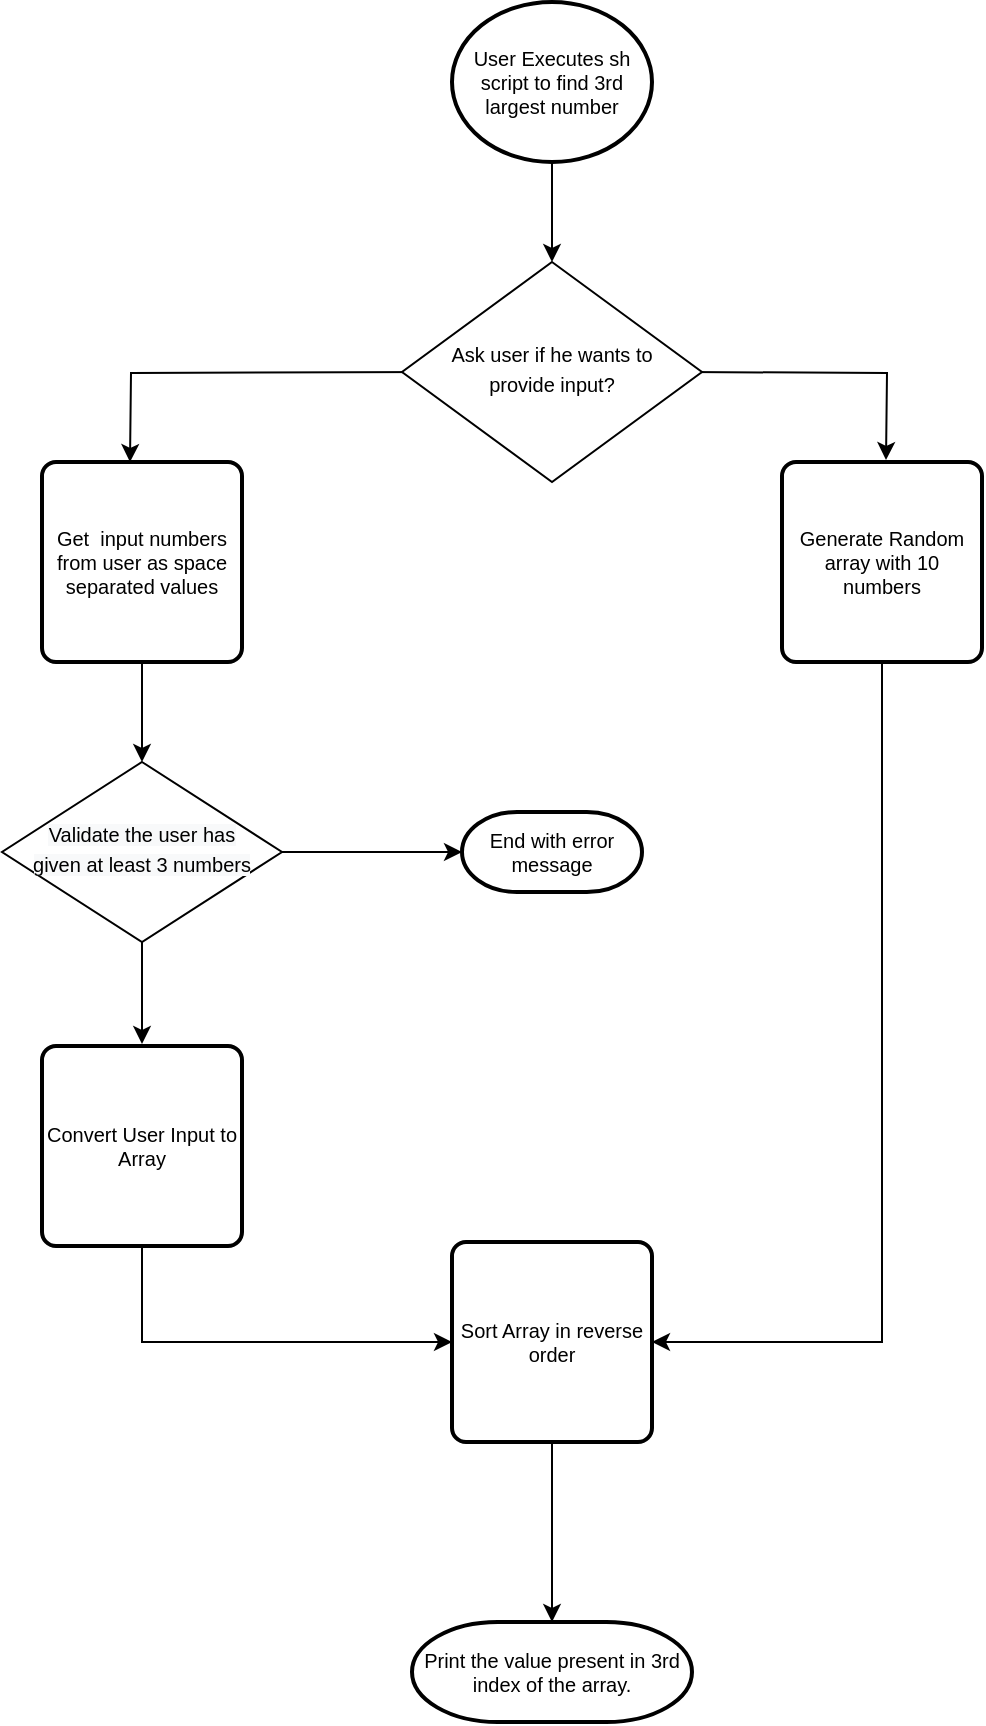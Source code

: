 <mxfile version="20.0.4" type="github">
  <diagram id="C5RBs43oDa-KdzZeNtuy" name="Page-1">
    <mxGraphModel dx="868" dy="1651" grid="1" gridSize="10" guides="1" tooltips="1" connect="1" arrows="1" fold="1" page="1" pageScale="1" pageWidth="827" pageHeight="1169" math="0" shadow="0">
      <root>
        <mxCell id="WIyWlLk6GJQsqaUBKTNV-0" />
        <mxCell id="WIyWlLk6GJQsqaUBKTNV-1" parent="WIyWlLk6GJQsqaUBKTNV-0" />
        <mxCell id="qejNur6glTRzANEfAkk7-28" style="edgeStyle=orthogonalEdgeStyle;rounded=0;orthogonalLoop=1;jettySize=auto;html=1;entryX=0.59;entryY=-0.01;entryDx=0;entryDy=0;entryPerimeter=0;fontSize=10;" edge="1" parent="WIyWlLk6GJQsqaUBKTNV-1">
          <mxGeometry relative="1" as="geometry">
            <mxPoint x="503" y="185" as="sourcePoint" />
            <mxPoint x="602" y="229" as="targetPoint" />
          </mxGeometry>
        </mxCell>
        <mxCell id="qejNur6glTRzANEfAkk7-29" style="edgeStyle=orthogonalEdgeStyle;rounded=0;orthogonalLoop=1;jettySize=auto;html=1;entryX=0.25;entryY=0;entryDx=0;entryDy=0;fontSize=10;" edge="1" parent="WIyWlLk6GJQsqaUBKTNV-1">
          <mxGeometry relative="1" as="geometry">
            <mxPoint x="379" y="185" as="sourcePoint" />
            <mxPoint x="224" y="230" as="targetPoint" />
          </mxGeometry>
        </mxCell>
        <mxCell id="WIyWlLk6GJQsqaUBKTNV-6" value="&lt;font style=&quot;font-size: 10px;&quot;&gt;Ask user if he wants to&lt;br&gt;provide input?&lt;/font&gt;" style="rhombus;whiteSpace=wrap;html=1;shadow=0;fontFamily=Helvetica;fontSize=12;align=center;strokeWidth=1;spacing=6;spacingTop=-4;" parent="WIyWlLk6GJQsqaUBKTNV-1" vertex="1">
          <mxGeometry x="360" y="130" width="150" height="110" as="geometry" />
        </mxCell>
        <mxCell id="qejNur6glTRzANEfAkk7-30" style="edgeStyle=orthogonalEdgeStyle;rounded=0;orthogonalLoop=1;jettySize=auto;html=1;entryX=0;entryY=0.5;entryDx=0;entryDy=0;entryPerimeter=0;fontSize=10;" edge="1" parent="WIyWlLk6GJQsqaUBKTNV-1" source="qejNur6glTRzANEfAkk7-9" target="qejNur6glTRzANEfAkk7-10">
          <mxGeometry relative="1" as="geometry" />
        </mxCell>
        <mxCell id="qejNur6glTRzANEfAkk7-32" style="edgeStyle=orthogonalEdgeStyle;rounded=0;orthogonalLoop=1;jettySize=auto;html=1;entryX=0.5;entryY=-0.1;entryDx=0;entryDy=0;entryPerimeter=0;fontSize=10;exitX=0.5;exitY=1;exitDx=0;exitDy=0;" edge="1" parent="WIyWlLk6GJQsqaUBKTNV-1" source="qejNur6glTRzANEfAkk7-9">
          <mxGeometry relative="1" as="geometry">
            <mxPoint x="230" y="479" as="sourcePoint" />
            <mxPoint x="230" y="521" as="targetPoint" />
          </mxGeometry>
        </mxCell>
        <mxCell id="qejNur6glTRzANEfAkk7-9" value="&lt;span style=&quot;color: rgb(0, 0, 0); font-family: Helvetica; font-size: 10px; font-style: normal; font-variant-ligatures: normal; font-variant-caps: normal; font-weight: 400; letter-spacing: normal; orphans: 2; text-align: center; text-indent: 0px; text-transform: none; widows: 2; word-spacing: 0px; -webkit-text-stroke-width: 0px; background-color: rgb(248, 249, 250); text-decoration-thickness: initial; text-decoration-style: initial; text-decoration-color: initial; float: none; display: inline !important;&quot;&gt;Validate the user has &lt;br&gt;given at least 3 numbers&lt;/span&gt;" style="rhombus;whiteSpace=wrap;html=1;shadow=0;fontFamily=Helvetica;fontSize=12;align=center;strokeWidth=1;spacing=6;spacingTop=-4;" vertex="1" parent="WIyWlLk6GJQsqaUBKTNV-1">
          <mxGeometry x="160" y="380" width="140" height="90" as="geometry" />
        </mxCell>
        <mxCell id="qejNur6glTRzANEfAkk7-10" value="End with error message" style="strokeWidth=2;html=1;shape=mxgraph.flowchart.terminator;whiteSpace=wrap;fontSize=10;" vertex="1" parent="WIyWlLk6GJQsqaUBKTNV-1">
          <mxGeometry x="390" y="405" width="90" height="40" as="geometry" />
        </mxCell>
        <mxCell id="qejNur6glTRzANEfAkk7-11" value="Get&amp;nbsp; input numbers from user as space separated values" style="rounded=1;whiteSpace=wrap;html=1;absoluteArcSize=1;arcSize=14;strokeWidth=2;fontSize=10;" vertex="1" parent="WIyWlLk6GJQsqaUBKTNV-1">
          <mxGeometry x="180" y="230" width="100" height="100" as="geometry" />
        </mxCell>
        <mxCell id="qejNur6glTRzANEfAkk7-25" style="edgeStyle=orthogonalEdgeStyle;rounded=0;orthogonalLoop=1;jettySize=auto;html=1;entryX=1;entryY=0.5;entryDx=0;entryDy=0;fontSize=10;" edge="1" parent="WIyWlLk6GJQsqaUBKTNV-1" source="qejNur6glTRzANEfAkk7-12" target="qejNur6glTRzANEfAkk7-15">
          <mxGeometry relative="1" as="geometry">
            <Array as="points">
              <mxPoint x="600" y="670" />
            </Array>
          </mxGeometry>
        </mxCell>
        <mxCell id="qejNur6glTRzANEfAkk7-12" value="Generate Random array with 10 numbers" style="rounded=1;whiteSpace=wrap;html=1;absoluteArcSize=1;arcSize=14;strokeWidth=2;fontSize=10;" vertex="1" parent="WIyWlLk6GJQsqaUBKTNV-1">
          <mxGeometry x="550" y="230" width="100" height="100" as="geometry" />
        </mxCell>
        <mxCell id="qejNur6glTRzANEfAkk7-27" style="edgeStyle=orthogonalEdgeStyle;rounded=0;orthogonalLoop=1;jettySize=auto;html=1;fontSize=10;" edge="1" parent="WIyWlLk6GJQsqaUBKTNV-1" source="qejNur6glTRzANEfAkk7-13" target="WIyWlLk6GJQsqaUBKTNV-6">
          <mxGeometry relative="1" as="geometry" />
        </mxCell>
        <mxCell id="qejNur6glTRzANEfAkk7-13" value="User Executes sh script to find 3rd largest number" style="strokeWidth=2;html=1;shape=mxgraph.flowchart.start_2;whiteSpace=wrap;fontSize=10;" vertex="1" parent="WIyWlLk6GJQsqaUBKTNV-1">
          <mxGeometry x="385" width="100" height="80" as="geometry" />
        </mxCell>
        <mxCell id="qejNur6glTRzANEfAkk7-35" style="edgeStyle=orthogonalEdgeStyle;rounded=0;orthogonalLoop=1;jettySize=auto;html=1;entryX=0;entryY=0.5;entryDx=0;entryDy=0;fontSize=10;exitX=0.5;exitY=1;exitDx=0;exitDy=0;" edge="1" parent="WIyWlLk6GJQsqaUBKTNV-1" source="qejNur6glTRzANEfAkk7-14" target="qejNur6glTRzANEfAkk7-15">
          <mxGeometry relative="1" as="geometry" />
        </mxCell>
        <mxCell id="qejNur6glTRzANEfAkk7-14" value="Convert User Input to Array" style="rounded=1;whiteSpace=wrap;html=1;absoluteArcSize=1;arcSize=14;strokeWidth=2;fontSize=10;" vertex="1" parent="WIyWlLk6GJQsqaUBKTNV-1">
          <mxGeometry x="180" y="522" width="100" height="100" as="geometry" />
        </mxCell>
        <mxCell id="qejNur6glTRzANEfAkk7-36" style="edgeStyle=orthogonalEdgeStyle;rounded=0;orthogonalLoop=1;jettySize=auto;html=1;entryX=0.5;entryY=0;entryDx=0;entryDy=0;entryPerimeter=0;fontSize=10;" edge="1" parent="WIyWlLk6GJQsqaUBKTNV-1" source="qejNur6glTRzANEfAkk7-15" target="qejNur6glTRzANEfAkk7-16">
          <mxGeometry relative="1" as="geometry" />
        </mxCell>
        <mxCell id="qejNur6glTRzANEfAkk7-15" value="Sort Array in reverse order" style="rounded=1;whiteSpace=wrap;html=1;absoluteArcSize=1;arcSize=14;strokeWidth=2;fontSize=10;" vertex="1" parent="WIyWlLk6GJQsqaUBKTNV-1">
          <mxGeometry x="385" y="620" width="100" height="100" as="geometry" />
        </mxCell>
        <mxCell id="qejNur6glTRzANEfAkk7-16" value="Print the value present in 3rd index of the array." style="strokeWidth=2;html=1;shape=mxgraph.flowchart.terminator;whiteSpace=wrap;fontSize=10;" vertex="1" parent="WIyWlLk6GJQsqaUBKTNV-1">
          <mxGeometry x="365" y="810" width="140" height="50" as="geometry" />
        </mxCell>
        <mxCell id="qejNur6glTRzANEfAkk7-18" value="" style="endArrow=classic;html=1;rounded=0;fontSize=10;entryX=0.5;entryY=0;entryDx=0;entryDy=0;entryPerimeter=0;" edge="1" parent="WIyWlLk6GJQsqaUBKTNV-1" target="qejNur6glTRzANEfAkk7-9">
          <mxGeometry width="50" height="50" relative="1" as="geometry">
            <mxPoint x="230" y="330" as="sourcePoint" />
            <mxPoint x="230" y="370" as="targetPoint" />
          </mxGeometry>
        </mxCell>
      </root>
    </mxGraphModel>
  </diagram>
</mxfile>
